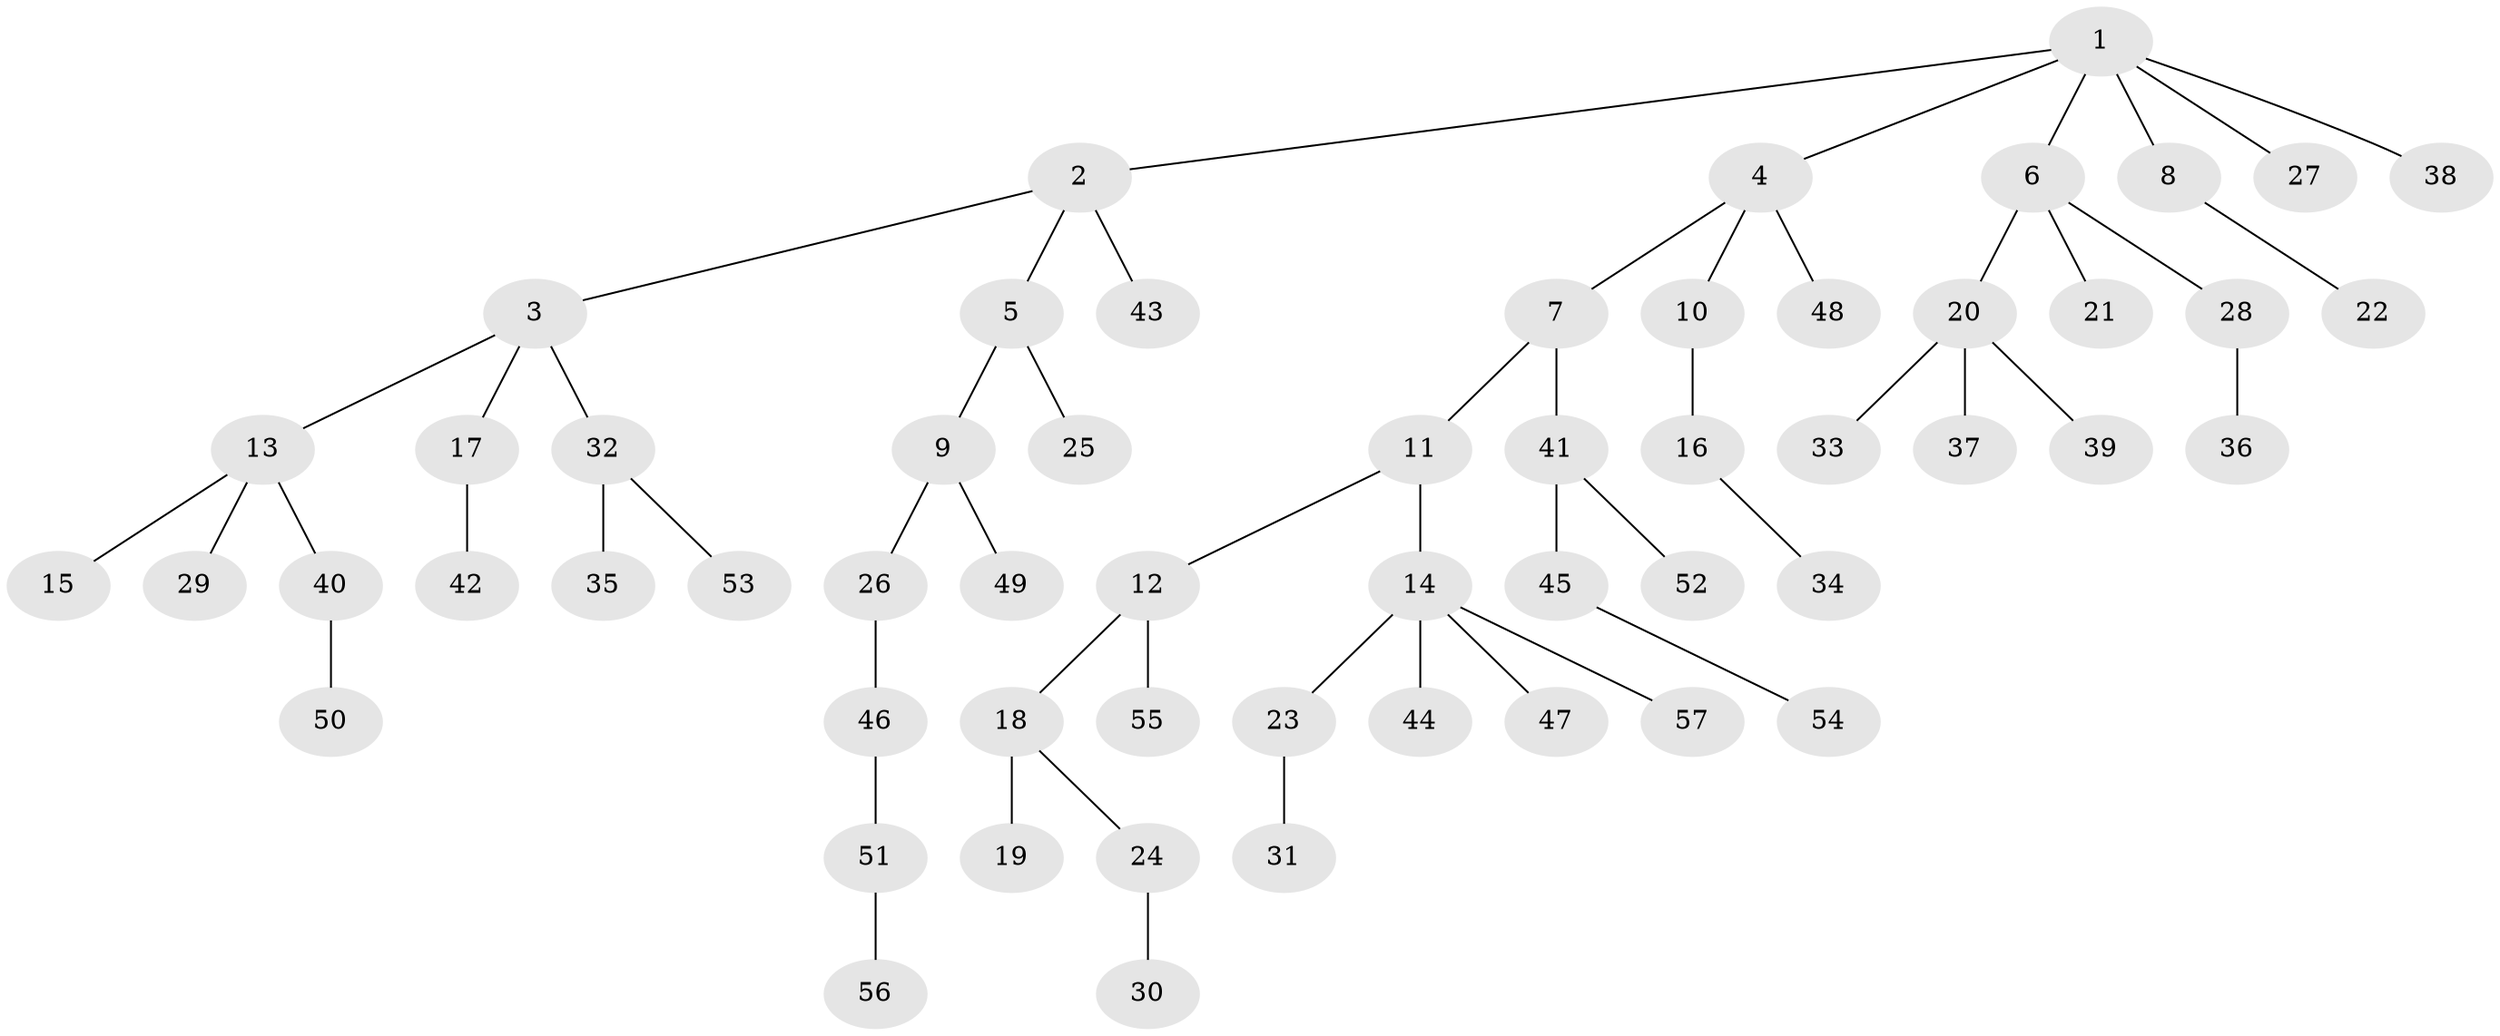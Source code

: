 // coarse degree distribution, {3: 0.225, 4: 0.05, 2: 0.25, 1: 0.45, 5: 0.025}
// Generated by graph-tools (version 1.1) at 2025/37/03/04/25 23:37:18]
// undirected, 57 vertices, 56 edges
graph export_dot {
  node [color=gray90,style=filled];
  1;
  2;
  3;
  4;
  5;
  6;
  7;
  8;
  9;
  10;
  11;
  12;
  13;
  14;
  15;
  16;
  17;
  18;
  19;
  20;
  21;
  22;
  23;
  24;
  25;
  26;
  27;
  28;
  29;
  30;
  31;
  32;
  33;
  34;
  35;
  36;
  37;
  38;
  39;
  40;
  41;
  42;
  43;
  44;
  45;
  46;
  47;
  48;
  49;
  50;
  51;
  52;
  53;
  54;
  55;
  56;
  57;
  1 -- 2;
  1 -- 4;
  1 -- 6;
  1 -- 8;
  1 -- 27;
  1 -- 38;
  2 -- 3;
  2 -- 5;
  2 -- 43;
  3 -- 13;
  3 -- 17;
  3 -- 32;
  4 -- 7;
  4 -- 10;
  4 -- 48;
  5 -- 9;
  5 -- 25;
  6 -- 20;
  6 -- 21;
  6 -- 28;
  7 -- 11;
  7 -- 41;
  8 -- 22;
  9 -- 26;
  9 -- 49;
  10 -- 16;
  11 -- 12;
  11 -- 14;
  12 -- 18;
  12 -- 55;
  13 -- 15;
  13 -- 29;
  13 -- 40;
  14 -- 23;
  14 -- 44;
  14 -- 47;
  14 -- 57;
  16 -- 34;
  17 -- 42;
  18 -- 19;
  18 -- 24;
  20 -- 33;
  20 -- 37;
  20 -- 39;
  23 -- 31;
  24 -- 30;
  26 -- 46;
  28 -- 36;
  32 -- 35;
  32 -- 53;
  40 -- 50;
  41 -- 45;
  41 -- 52;
  45 -- 54;
  46 -- 51;
  51 -- 56;
}

